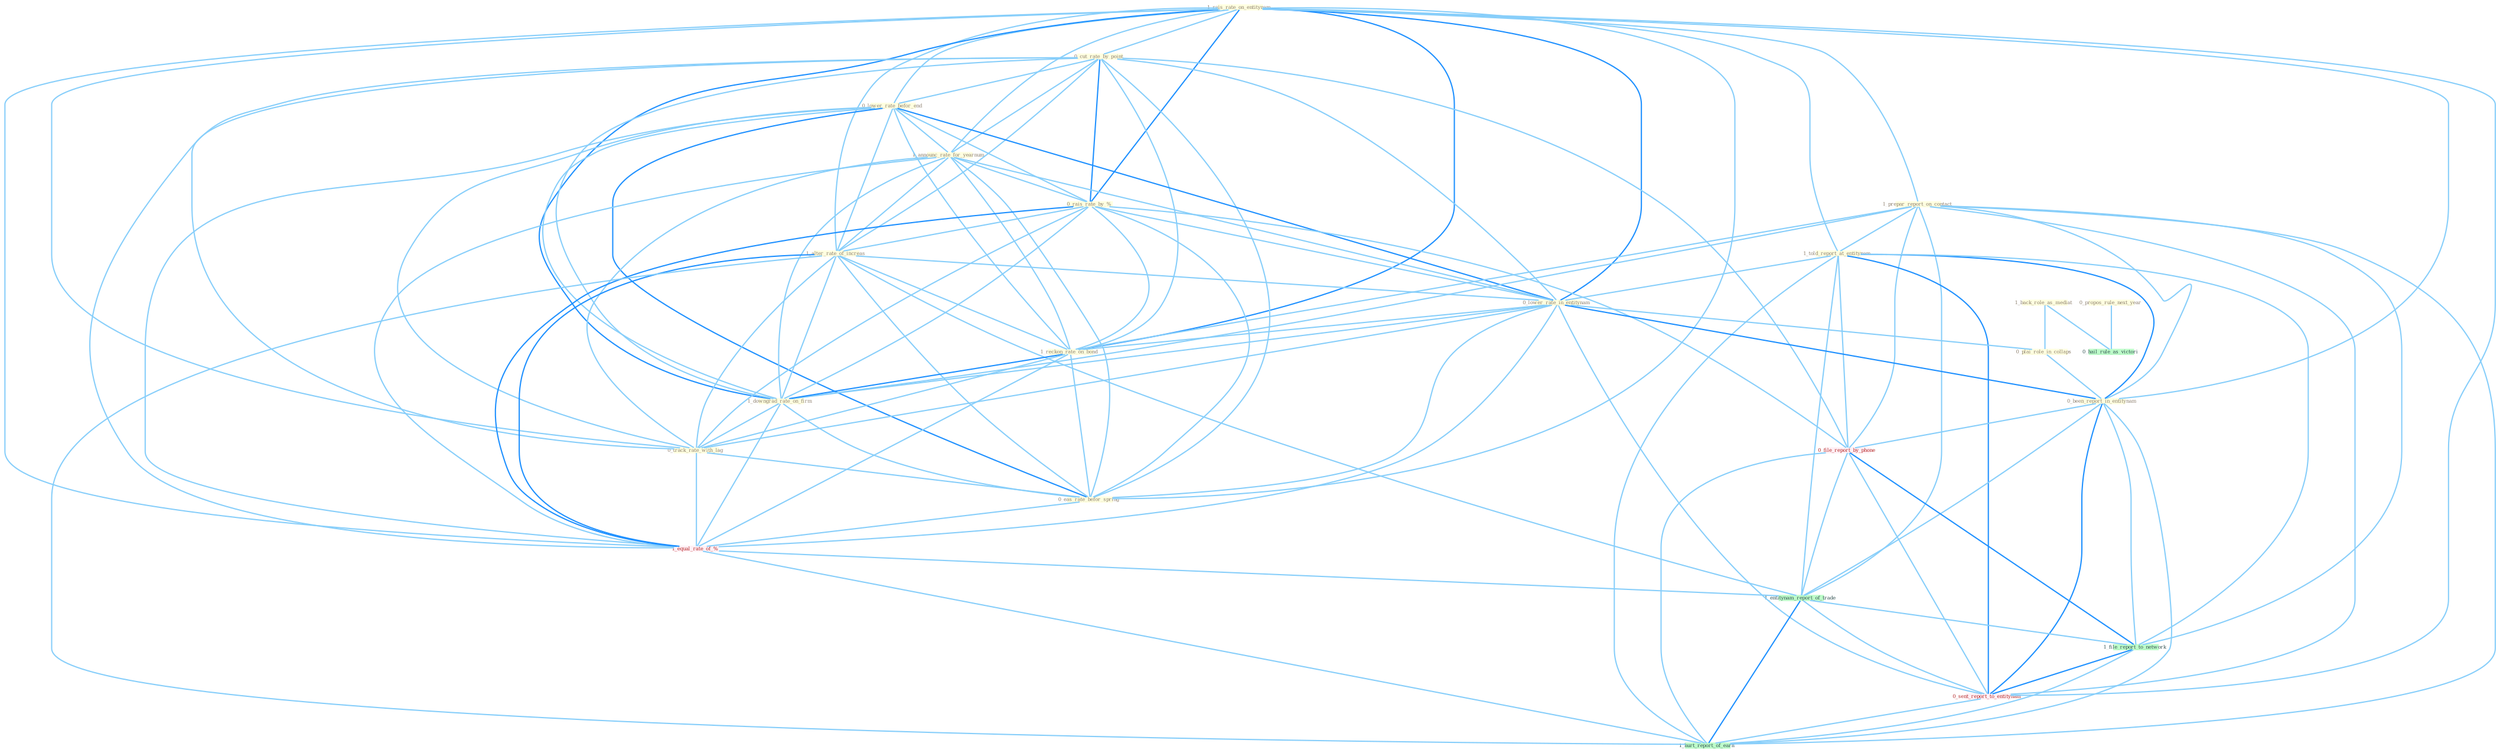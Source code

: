 Graph G{ 
    node
    [shape=polygon,style=filled,width=.5,height=.06,color="#BDFCC9",fixedsize=true,fontsize=4,
    fontcolor="#2f4f4f"];
    {node
    [color="#ffffe0", fontcolor="#8b7d6b"] "1_back_role_as_mediat " "1_rais_rate_on_entitynam " "0_cut_rate_by_point " "0_lower_rate_befor_end " "1_announc_rate_for_yearnum " "1_prepar_report_on_contact " "0_rais_rate_by_% " "1_alter_rate_of_increas " "1_told_report_at_entitynam " "0_propos_rule_next_year " "0_lower_rate_in_entitynam " "1_reckon_rate_on_bond " "1_downgrad_rate_on_firm " "0_plai_role_in_collaps " "0_been_report_in_entitynam " "0_track_rate_with_lag " "0_eas_rate_befor_spring "}
{node [color="#fff0f5", fontcolor="#b22222"] "0_file_report_by_phone " "1_equal_rate_of_% " "0_sent_report_to_entitynam "}
edge [color="#B0E2FF"];

	"1_back_role_as_mediat " -- "0_plai_role_in_collaps " [w="1", color="#87cefa" ];
	"1_back_role_as_mediat " -- "0_hail_rule_as_victori " [w="1", color="#87cefa" ];
	"1_rais_rate_on_entitynam " -- "0_cut_rate_by_point " [w="1", color="#87cefa" ];
	"1_rais_rate_on_entitynam " -- "0_lower_rate_befor_end " [w="1", color="#87cefa" ];
	"1_rais_rate_on_entitynam " -- "1_announc_rate_for_yearnum " [w="1", color="#87cefa" ];
	"1_rais_rate_on_entitynam " -- "1_prepar_report_on_contact " [w="1", color="#87cefa" ];
	"1_rais_rate_on_entitynam " -- "0_rais_rate_by_% " [w="2", color="#1e90ff" , len=0.8];
	"1_rais_rate_on_entitynam " -- "1_alter_rate_of_increas " [w="1", color="#87cefa" ];
	"1_rais_rate_on_entitynam " -- "1_told_report_at_entitynam " [w="1", color="#87cefa" ];
	"1_rais_rate_on_entitynam " -- "0_lower_rate_in_entitynam " [w="2", color="#1e90ff" , len=0.8];
	"1_rais_rate_on_entitynam " -- "1_reckon_rate_on_bond " [w="2", color="#1e90ff" , len=0.8];
	"1_rais_rate_on_entitynam " -- "1_downgrad_rate_on_firm " [w="2", color="#1e90ff" , len=0.8];
	"1_rais_rate_on_entitynam " -- "0_been_report_in_entitynam " [w="1", color="#87cefa" ];
	"1_rais_rate_on_entitynam " -- "0_track_rate_with_lag " [w="1", color="#87cefa" ];
	"1_rais_rate_on_entitynam " -- "0_eas_rate_befor_spring " [w="1", color="#87cefa" ];
	"1_rais_rate_on_entitynam " -- "1_equal_rate_of_% " [w="1", color="#87cefa" ];
	"1_rais_rate_on_entitynam " -- "0_sent_report_to_entitynam " [w="1", color="#87cefa" ];
	"0_cut_rate_by_point " -- "0_lower_rate_befor_end " [w="1", color="#87cefa" ];
	"0_cut_rate_by_point " -- "1_announc_rate_for_yearnum " [w="1", color="#87cefa" ];
	"0_cut_rate_by_point " -- "0_rais_rate_by_% " [w="2", color="#1e90ff" , len=0.8];
	"0_cut_rate_by_point " -- "1_alter_rate_of_increas " [w="1", color="#87cefa" ];
	"0_cut_rate_by_point " -- "0_lower_rate_in_entitynam " [w="1", color="#87cefa" ];
	"0_cut_rate_by_point " -- "1_reckon_rate_on_bond " [w="1", color="#87cefa" ];
	"0_cut_rate_by_point " -- "1_downgrad_rate_on_firm " [w="1", color="#87cefa" ];
	"0_cut_rate_by_point " -- "0_track_rate_with_lag " [w="1", color="#87cefa" ];
	"0_cut_rate_by_point " -- "0_eas_rate_befor_spring " [w="1", color="#87cefa" ];
	"0_cut_rate_by_point " -- "0_file_report_by_phone " [w="1", color="#87cefa" ];
	"0_cut_rate_by_point " -- "1_equal_rate_of_% " [w="1", color="#87cefa" ];
	"0_lower_rate_befor_end " -- "1_announc_rate_for_yearnum " [w="1", color="#87cefa" ];
	"0_lower_rate_befor_end " -- "0_rais_rate_by_% " [w="1", color="#87cefa" ];
	"0_lower_rate_befor_end " -- "1_alter_rate_of_increas " [w="1", color="#87cefa" ];
	"0_lower_rate_befor_end " -- "0_lower_rate_in_entitynam " [w="2", color="#1e90ff" , len=0.8];
	"0_lower_rate_befor_end " -- "1_reckon_rate_on_bond " [w="1", color="#87cefa" ];
	"0_lower_rate_befor_end " -- "1_downgrad_rate_on_firm " [w="1", color="#87cefa" ];
	"0_lower_rate_befor_end " -- "0_track_rate_with_lag " [w="1", color="#87cefa" ];
	"0_lower_rate_befor_end " -- "0_eas_rate_befor_spring " [w="2", color="#1e90ff" , len=0.8];
	"0_lower_rate_befor_end " -- "1_equal_rate_of_% " [w="1", color="#87cefa" ];
	"1_announc_rate_for_yearnum " -- "0_rais_rate_by_% " [w="1", color="#87cefa" ];
	"1_announc_rate_for_yearnum " -- "1_alter_rate_of_increas " [w="1", color="#87cefa" ];
	"1_announc_rate_for_yearnum " -- "0_lower_rate_in_entitynam " [w="1", color="#87cefa" ];
	"1_announc_rate_for_yearnum " -- "1_reckon_rate_on_bond " [w="1", color="#87cefa" ];
	"1_announc_rate_for_yearnum " -- "1_downgrad_rate_on_firm " [w="1", color="#87cefa" ];
	"1_announc_rate_for_yearnum " -- "0_track_rate_with_lag " [w="1", color="#87cefa" ];
	"1_announc_rate_for_yearnum " -- "0_eas_rate_befor_spring " [w="1", color="#87cefa" ];
	"1_announc_rate_for_yearnum " -- "1_equal_rate_of_% " [w="1", color="#87cefa" ];
	"1_prepar_report_on_contact " -- "1_told_report_at_entitynam " [w="1", color="#87cefa" ];
	"1_prepar_report_on_contact " -- "1_reckon_rate_on_bond " [w="1", color="#87cefa" ];
	"1_prepar_report_on_contact " -- "1_downgrad_rate_on_firm " [w="1", color="#87cefa" ];
	"1_prepar_report_on_contact " -- "0_been_report_in_entitynam " [w="1", color="#87cefa" ];
	"1_prepar_report_on_contact " -- "0_file_report_by_phone " [w="1", color="#87cefa" ];
	"1_prepar_report_on_contact " -- "1_entitynam_report_of_trade " [w="1", color="#87cefa" ];
	"1_prepar_report_on_contact " -- "1_file_report_to_network " [w="1", color="#87cefa" ];
	"1_prepar_report_on_contact " -- "0_sent_report_to_entitynam " [w="1", color="#87cefa" ];
	"1_prepar_report_on_contact " -- "1_hurt_report_of_earn " [w="1", color="#87cefa" ];
	"0_rais_rate_by_% " -- "1_alter_rate_of_increas " [w="1", color="#87cefa" ];
	"0_rais_rate_by_% " -- "0_lower_rate_in_entitynam " [w="1", color="#87cefa" ];
	"0_rais_rate_by_% " -- "1_reckon_rate_on_bond " [w="1", color="#87cefa" ];
	"0_rais_rate_by_% " -- "1_downgrad_rate_on_firm " [w="1", color="#87cefa" ];
	"0_rais_rate_by_% " -- "0_track_rate_with_lag " [w="1", color="#87cefa" ];
	"0_rais_rate_by_% " -- "0_eas_rate_befor_spring " [w="1", color="#87cefa" ];
	"0_rais_rate_by_% " -- "0_file_report_by_phone " [w="1", color="#87cefa" ];
	"0_rais_rate_by_% " -- "1_equal_rate_of_% " [w="2", color="#1e90ff" , len=0.8];
	"1_alter_rate_of_increas " -- "0_lower_rate_in_entitynam " [w="1", color="#87cefa" ];
	"1_alter_rate_of_increas " -- "1_reckon_rate_on_bond " [w="1", color="#87cefa" ];
	"1_alter_rate_of_increas " -- "1_downgrad_rate_on_firm " [w="1", color="#87cefa" ];
	"1_alter_rate_of_increas " -- "0_track_rate_with_lag " [w="1", color="#87cefa" ];
	"1_alter_rate_of_increas " -- "0_eas_rate_befor_spring " [w="1", color="#87cefa" ];
	"1_alter_rate_of_increas " -- "1_equal_rate_of_% " [w="2", color="#1e90ff" , len=0.8];
	"1_alter_rate_of_increas " -- "1_entitynam_report_of_trade " [w="1", color="#87cefa" ];
	"1_alter_rate_of_increas " -- "1_hurt_report_of_earn " [w="1", color="#87cefa" ];
	"1_told_report_at_entitynam " -- "0_lower_rate_in_entitynam " [w="1", color="#87cefa" ];
	"1_told_report_at_entitynam " -- "0_been_report_in_entitynam " [w="2", color="#1e90ff" , len=0.8];
	"1_told_report_at_entitynam " -- "0_file_report_by_phone " [w="1", color="#87cefa" ];
	"1_told_report_at_entitynam " -- "1_entitynam_report_of_trade " [w="1", color="#87cefa" ];
	"1_told_report_at_entitynam " -- "1_file_report_to_network " [w="1", color="#87cefa" ];
	"1_told_report_at_entitynam " -- "0_sent_report_to_entitynam " [w="2", color="#1e90ff" , len=0.8];
	"1_told_report_at_entitynam " -- "1_hurt_report_of_earn " [w="1", color="#87cefa" ];
	"0_propos_rule_next_year " -- "0_hail_rule_as_victori " [w="1", color="#87cefa" ];
	"0_lower_rate_in_entitynam " -- "1_reckon_rate_on_bond " [w="1", color="#87cefa" ];
	"0_lower_rate_in_entitynam " -- "1_downgrad_rate_on_firm " [w="1", color="#87cefa" ];
	"0_lower_rate_in_entitynam " -- "0_plai_role_in_collaps " [w="1", color="#87cefa" ];
	"0_lower_rate_in_entitynam " -- "0_been_report_in_entitynam " [w="2", color="#1e90ff" , len=0.8];
	"0_lower_rate_in_entitynam " -- "0_track_rate_with_lag " [w="1", color="#87cefa" ];
	"0_lower_rate_in_entitynam " -- "0_eas_rate_befor_spring " [w="1", color="#87cefa" ];
	"0_lower_rate_in_entitynam " -- "1_equal_rate_of_% " [w="1", color="#87cefa" ];
	"0_lower_rate_in_entitynam " -- "0_sent_report_to_entitynam " [w="1", color="#87cefa" ];
	"1_reckon_rate_on_bond " -- "1_downgrad_rate_on_firm " [w="2", color="#1e90ff" , len=0.8];
	"1_reckon_rate_on_bond " -- "0_track_rate_with_lag " [w="1", color="#87cefa" ];
	"1_reckon_rate_on_bond " -- "0_eas_rate_befor_spring " [w="1", color="#87cefa" ];
	"1_reckon_rate_on_bond " -- "1_equal_rate_of_% " [w="1", color="#87cefa" ];
	"1_downgrad_rate_on_firm " -- "0_track_rate_with_lag " [w="1", color="#87cefa" ];
	"1_downgrad_rate_on_firm " -- "0_eas_rate_befor_spring " [w="1", color="#87cefa" ];
	"1_downgrad_rate_on_firm " -- "1_equal_rate_of_% " [w="1", color="#87cefa" ];
	"0_plai_role_in_collaps " -- "0_been_report_in_entitynam " [w="1", color="#87cefa" ];
	"0_been_report_in_entitynam " -- "0_file_report_by_phone " [w="1", color="#87cefa" ];
	"0_been_report_in_entitynam " -- "1_entitynam_report_of_trade " [w="1", color="#87cefa" ];
	"0_been_report_in_entitynam " -- "1_file_report_to_network " [w="1", color="#87cefa" ];
	"0_been_report_in_entitynam " -- "0_sent_report_to_entitynam " [w="2", color="#1e90ff" , len=0.8];
	"0_been_report_in_entitynam " -- "1_hurt_report_of_earn " [w="1", color="#87cefa" ];
	"0_track_rate_with_lag " -- "0_eas_rate_befor_spring " [w="1", color="#87cefa" ];
	"0_track_rate_with_lag " -- "1_equal_rate_of_% " [w="1", color="#87cefa" ];
	"0_eas_rate_befor_spring " -- "1_equal_rate_of_% " [w="1", color="#87cefa" ];
	"0_file_report_by_phone " -- "1_entitynam_report_of_trade " [w="1", color="#87cefa" ];
	"0_file_report_by_phone " -- "1_file_report_to_network " [w="2", color="#1e90ff" , len=0.8];
	"0_file_report_by_phone " -- "0_sent_report_to_entitynam " [w="1", color="#87cefa" ];
	"0_file_report_by_phone " -- "1_hurt_report_of_earn " [w="1", color="#87cefa" ];
	"1_equal_rate_of_% " -- "1_entitynam_report_of_trade " [w="1", color="#87cefa" ];
	"1_equal_rate_of_% " -- "1_hurt_report_of_earn " [w="1", color="#87cefa" ];
	"1_entitynam_report_of_trade " -- "1_file_report_to_network " [w="1", color="#87cefa" ];
	"1_entitynam_report_of_trade " -- "0_sent_report_to_entitynam " [w="1", color="#87cefa" ];
	"1_entitynam_report_of_trade " -- "1_hurt_report_of_earn " [w="2", color="#1e90ff" , len=0.8];
	"1_file_report_to_network " -- "0_sent_report_to_entitynam " [w="2", color="#1e90ff" , len=0.8];
	"1_file_report_to_network " -- "1_hurt_report_of_earn " [w="1", color="#87cefa" ];
	"0_sent_report_to_entitynam " -- "1_hurt_report_of_earn " [w="1", color="#87cefa" ];
}